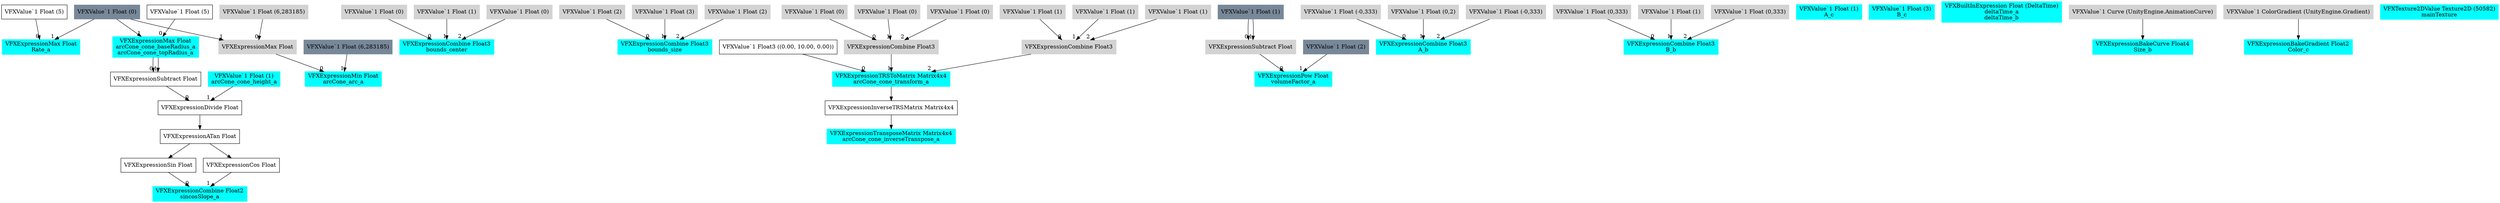digraph G {
node0 [shape="box" color="cyan" style="filled" label="VFXExpressionMax Float
Rate_a"]
node1 [shape="box" label="VFXValue`1 Float (5)"]
node2 [shape="box" color="lightslategray" style="filled" label="VFXValue`1 Float (0)"]
node3 [shape="box" color="cyan" style="filled" label="VFXExpressionCombine Float3
bounds_center"]
node4 [shape="box" color="lightgray" style="filled" label="VFXValue`1 Float (0)"]
node5 [shape="box" color="lightgray" style="filled" label="VFXValue`1 Float (1)"]
node6 [shape="box" color="lightgray" style="filled" label="VFXValue`1 Float (0)"]
node7 [shape="box" color="cyan" style="filled" label="VFXExpressionCombine Float3
bounds_size"]
node8 [shape="box" color="lightgray" style="filled" label="VFXValue`1 Float (2)"]
node9 [shape="box" color="lightgray" style="filled" label="VFXValue`1 Float (3)"]
node10 [shape="box" color="lightgray" style="filled" label="VFXValue`1 Float (2)"]
node11 [shape="box" color="cyan" style="filled" label="VFXExpressionTRSToMatrix Matrix4x4
arcCone_cone_transform_a"]
node12 [shape="box" label="VFXValue`1 Float3 ((0.00, 10.00, 0.00))"]
node13 [shape="box" color="lightgray" style="filled" label="VFXExpressionCombine Float3"]
node14 [shape="box" color="lightgray" style="filled" label="VFXValue`1 Float (0)"]
node15 [shape="box" color="lightgray" style="filled" label="VFXValue`1 Float (0)"]
node16 [shape="box" color="lightgray" style="filled" label="VFXValue`1 Float (0)"]
node17 [shape="box" color="lightgray" style="filled" label="VFXExpressionCombine Float3"]
node18 [shape="box" color="lightgray" style="filled" label="VFXValue`1 Float (1)"]
node19 [shape="box" color="lightgray" style="filled" label="VFXValue`1 Float (1)"]
node20 [shape="box" color="lightgray" style="filled" label="VFXValue`1 Float (1)"]
node21 [shape="box" color="cyan" style="filled" label="VFXExpressionMax Float
arcCone_cone_baseRadius_a
arcCone_cone_topRadius_a"]
node22 [shape="box" label="VFXValue`1 Float (5)"]
node23 [shape="box" color="cyan" style="filled" label="VFXValue`1 Float (1)
arcCone_cone_height_a"]
node24 [shape="box" color="cyan" style="filled" label="VFXExpressionMin Float
arcCone_arc_a"]
node25 [shape="box" color="lightgray" style="filled" label="VFXExpressionMax Float"]
node26 [shape="box" color="lightgray" style="filled" label="VFXValue`1 Float (6,283185)"]
node27 [shape="box" color="lightslategray" style="filled" label="VFXValue`1 Float (6,283185)"]
node28 [shape="box" color="cyan" style="filled" label="VFXExpressionPow Float
volumeFactor_a"]
node29 [shape="box" color="lightgray" style="filled" label="VFXExpressionSubtract Float"]
node30 [shape="box" color="lightslategray" style="filled" label="VFXValue`1 Float (1)"]
node31 [shape="box" color="lightslategray" style="filled" label="VFXValue`1 Float (2)"]
node32 [shape="box" color="cyan" style="filled" label="VFXExpressionCombine Float2
sincosSlope_a"]
node33 [shape="box" label="VFXExpressionSin Float"]
node34 [shape="box" label="VFXExpressionATan Float"]
node35 [shape="box" label="VFXExpressionDivide Float"]
node36 [shape="box" label="VFXExpressionSubtract Float"]
node37 [shape="box" label="VFXExpressionCos Float"]
node38 [shape="box" color="cyan" style="filled" label="VFXExpressionTransposeMatrix Matrix4x4
arcCone_cone_inverseTranspose_a"]
node39 [shape="box" label="VFXExpressionInverseTRSMatrix Matrix4x4"]
node40 [shape="box" color="cyan" style="filled" label="VFXExpressionCombine Float3
A_b"]
node41 [shape="box" color="lightgray" style="filled" label="VFXValue`1 Float (-0,333)"]
node42 [shape="box" color="lightgray" style="filled" label="VFXValue`1 Float (0,2)"]
node43 [shape="box" color="lightgray" style="filled" label="VFXValue`1 Float (-0,333)"]
node44 [shape="box" color="cyan" style="filled" label="VFXExpressionCombine Float3
B_b"]
node45 [shape="box" color="lightgray" style="filled" label="VFXValue`1 Float (0,333)"]
node46 [shape="box" color="lightgray" style="filled" label="VFXValue`1 Float (1)"]
node47 [shape="box" color="lightgray" style="filled" label="VFXValue`1 Float (0,333)"]
node48 [shape="box" color="cyan" style="filled" label="VFXValue`1 Float (1)
A_c"]
node49 [shape="box" color="cyan" style="filled" label="VFXValue`1 Float (3)
B_c"]
node50 [shape="box" color="cyan" style="filled" label="VFXBuiltInExpression Float (DeltaTime)
deltaTime_a
deltaTime_b"]
node51 [shape="box" color="cyan" style="filled" label="VFXExpressionBakeCurve Float4
Size_b"]
node52 [shape="box" color="lightgray" style="filled" label="VFXValue`1 Curve (UnityEngine.AnimationCurve)"]
node53 [shape="box" color="cyan" style="filled" label="VFXExpressionBakeGradient Float2
Color_c"]
node54 [shape="box" color="lightgray" style="filled" label="VFXValue`1 ColorGradient (UnityEngine.Gradient)"]
node55 [shape="box" color="cyan" style="filled" label="VFXTexture2DValue Texture2D (50582)
mainTexture"]
node1 -> node0 [headlabel="0"]
node2 -> node0 [headlabel="1"]
node4 -> node3 [headlabel="0"]
node5 -> node3 [headlabel="1"]
node6 -> node3 [headlabel="2"]
node8 -> node7 [headlabel="0"]
node9 -> node7 [headlabel="1"]
node10 -> node7 [headlabel="2"]
node12 -> node11 [headlabel="0"]
node13 -> node11 [headlabel="1"]
node17 -> node11 [headlabel="2"]
node14 -> node13 [headlabel="0"]
node15 -> node13 [headlabel="1"]
node16 -> node13 [headlabel="2"]
node18 -> node17 [headlabel="0"]
node19 -> node17 [headlabel="1"]
node20 -> node17 [headlabel="2"]
node22 -> node21 [headlabel="0"]
node2 -> node21 [headlabel="1"]
node25 -> node24 [headlabel="0"]
node27 -> node24 [headlabel="1"]
node26 -> node25 [headlabel="0"]
node2 -> node25 [headlabel="1"]
node29 -> node28 [headlabel="0"]
node31 -> node28 [headlabel="1"]
node30 -> node29 [headlabel="0"]
node30 -> node29 [headlabel="1"]
node33 -> node32 [headlabel="0"]
node37 -> node32 [headlabel="1"]
node34 -> node33 
node35 -> node34 
node36 -> node35 [headlabel="0"]
node23 -> node35 [headlabel="1"]
node21 -> node36 [headlabel="0"]
node21 -> node36 [headlabel="1"]
node34 -> node37 
node39 -> node38 
node11 -> node39 
node41 -> node40 [headlabel="0"]
node42 -> node40 [headlabel="1"]
node43 -> node40 [headlabel="2"]
node45 -> node44 [headlabel="0"]
node46 -> node44 [headlabel="1"]
node47 -> node44 [headlabel="2"]
node52 -> node51 
node54 -> node53 
}
